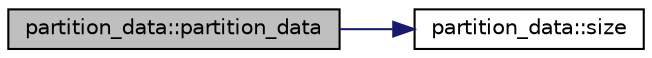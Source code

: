 digraph "partition_data::partition_data"
{
  edge [fontname="Helvetica",fontsize="10",labelfontname="Helvetica",labelfontsize="10"];
  node [fontname="Helvetica",fontsize="10",shape=record];
  rankdir="LR";
  Node61 [label="partition_data::partition_data",height=0.2,width=0.4,color="black", fillcolor="grey75", style="filled", fontcolor="black"];
  Node61 -> Node62 [color="midnightblue",fontsize="10",style="solid",fontname="Helvetica"];
  Node62 [label="partition_data::size",height=0.2,width=0.4,color="black", fillcolor="white", style="filled",URL="$da/d97/structpartition__data.html#a4fba3ef8b0d3058a6d6b37718202b9ab"];
}
